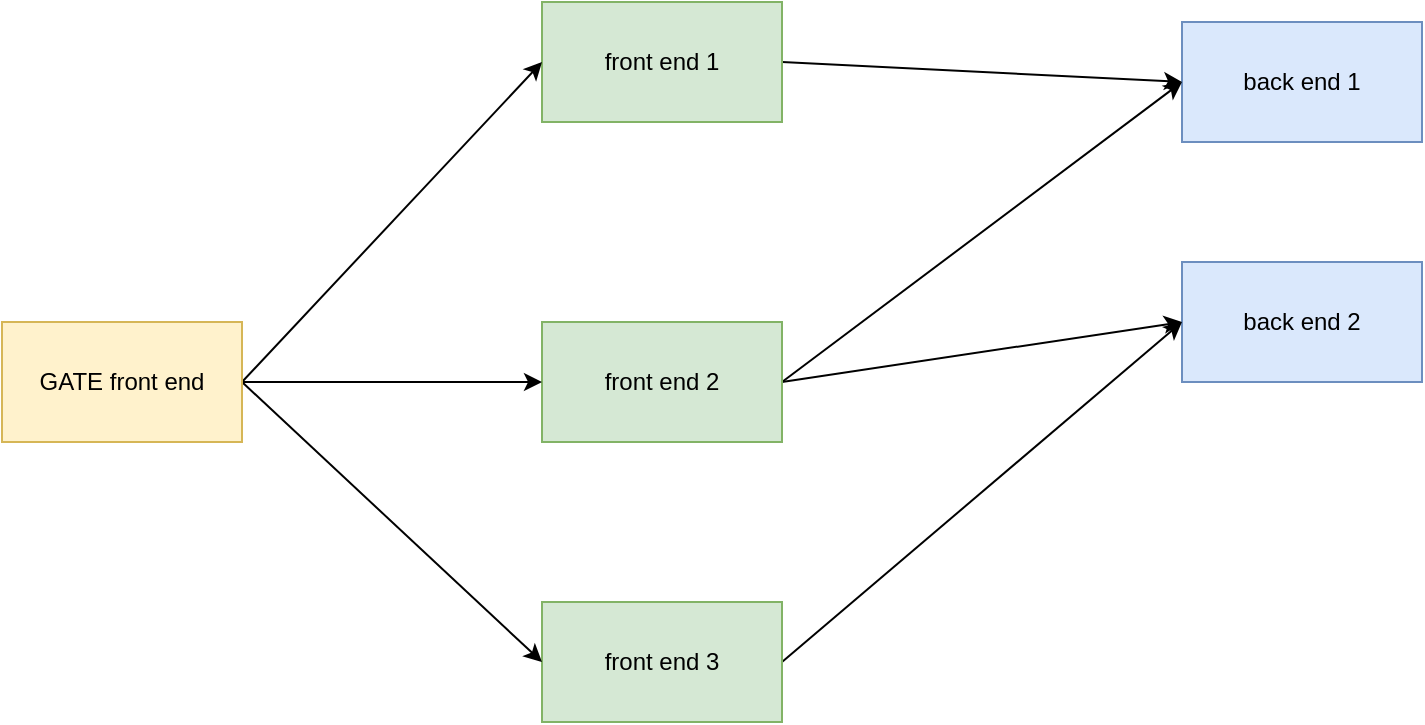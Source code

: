 <mxfile version="20.3.0" type="device"><diagram id="F1rdxDywV1oo6apbnqzR" name="Page-1"><mxGraphModel dx="1830" dy="648" grid="1" gridSize="10" guides="1" tooltips="1" connect="1" arrows="1" fold="1" page="1" pageScale="1" pageWidth="850" pageHeight="1100" math="0" shadow="0"><root><mxCell id="0"/><mxCell id="1" parent="0"/><mxCell id="BZh8JB5hy1CetAVVIuxf-1" value="back end 1" style="rounded=0;whiteSpace=wrap;html=1;fillColor=#dae8fc;strokeColor=#6c8ebf;" parent="1" vertex="1"><mxGeometry x="560" y="160" width="120" height="60" as="geometry"/></mxCell><mxCell id="BZh8JB5hy1CetAVVIuxf-2" value="back end 2" style="rounded=0;whiteSpace=wrap;html=1;fillColor=#dae8fc;strokeColor=#6c8ebf;" parent="1" vertex="1"><mxGeometry x="560" y="280" width="120" height="60" as="geometry"/></mxCell><mxCell id="BZh8JB5hy1CetAVVIuxf-9" style="edgeStyle=none;rounded=0;orthogonalLoop=1;jettySize=auto;html=1;exitX=1;exitY=0.5;exitDx=0;exitDy=0;entryX=0;entryY=0.5;entryDx=0;entryDy=0;" parent="1" source="BZh8JB5hy1CetAVVIuxf-3" target="BZh8JB5hy1CetAVVIuxf-1" edge="1"><mxGeometry relative="1" as="geometry"/></mxCell><mxCell id="BZh8JB5hy1CetAVVIuxf-3" value="front end 1" style="rounded=0;whiteSpace=wrap;html=1;fillColor=#d5e8d4;strokeColor=#82b366;" parent="1" vertex="1"><mxGeometry x="240" y="150" width="120" height="60" as="geometry"/></mxCell><mxCell id="BZh8JB5hy1CetAVVIuxf-7" style="edgeStyle=none;rounded=0;orthogonalLoop=1;jettySize=auto;html=1;exitX=1;exitY=0.5;exitDx=0;exitDy=0;" parent="1" source="BZh8JB5hy1CetAVVIuxf-4" edge="1"><mxGeometry relative="1" as="geometry"><mxPoint x="560" y="310" as="targetPoint"/></mxGeometry></mxCell><mxCell id="BZh8JB5hy1CetAVVIuxf-8" style="edgeStyle=none;rounded=0;orthogonalLoop=1;jettySize=auto;html=1;exitX=1;exitY=0.5;exitDx=0;exitDy=0;entryX=0;entryY=0.5;entryDx=0;entryDy=0;" parent="1" source="BZh8JB5hy1CetAVVIuxf-4" target="BZh8JB5hy1CetAVVIuxf-1" edge="1"><mxGeometry relative="1" as="geometry"/></mxCell><mxCell id="BZh8JB5hy1CetAVVIuxf-4" value="front end 2" style="rounded=0;whiteSpace=wrap;html=1;fillColor=#d5e8d4;strokeColor=#82b366;" parent="1" vertex="1"><mxGeometry x="240" y="310" width="120" height="60" as="geometry"/></mxCell><mxCell id="BZh8JB5hy1CetAVVIuxf-6" style="edgeStyle=none;rounded=0;orthogonalLoop=1;jettySize=auto;html=1;exitX=1;exitY=0.5;exitDx=0;exitDy=0;entryX=0;entryY=0.5;entryDx=0;entryDy=0;" parent="1" source="BZh8JB5hy1CetAVVIuxf-5" target="BZh8JB5hy1CetAVVIuxf-2" edge="1"><mxGeometry relative="1" as="geometry"/></mxCell><mxCell id="BZh8JB5hy1CetAVVIuxf-5" value="front end 3" style="rounded=0;whiteSpace=wrap;html=1;fillColor=#d5e8d4;strokeColor=#82b366;" parent="1" vertex="1"><mxGeometry x="240" y="450" width="120" height="60" as="geometry"/></mxCell><mxCell id="BZh8JB5hy1CetAVVIuxf-11" style="edgeStyle=none;rounded=0;orthogonalLoop=1;jettySize=auto;html=1;exitX=1;exitY=0.5;exitDx=0;exitDy=0;entryX=0;entryY=0.5;entryDx=0;entryDy=0;" parent="1" source="BZh8JB5hy1CetAVVIuxf-10" target="BZh8JB5hy1CetAVVIuxf-3" edge="1"><mxGeometry relative="1" as="geometry"/></mxCell><mxCell id="BZh8JB5hy1CetAVVIuxf-12" style="edgeStyle=none;rounded=0;orthogonalLoop=1;jettySize=auto;html=1;exitX=1;exitY=0.5;exitDx=0;exitDy=0;entryX=0;entryY=0.5;entryDx=0;entryDy=0;" parent="1" source="BZh8JB5hy1CetAVVIuxf-10" target="BZh8JB5hy1CetAVVIuxf-4" edge="1"><mxGeometry relative="1" as="geometry"/></mxCell><mxCell id="BZh8JB5hy1CetAVVIuxf-13" style="edgeStyle=none;rounded=0;orthogonalLoop=1;jettySize=auto;html=1;exitX=1;exitY=0.5;exitDx=0;exitDy=0;entryX=0;entryY=0.5;entryDx=0;entryDy=0;" parent="1" source="BZh8JB5hy1CetAVVIuxf-10" target="BZh8JB5hy1CetAVVIuxf-5" edge="1"><mxGeometry relative="1" as="geometry"/></mxCell><mxCell id="BZh8JB5hy1CetAVVIuxf-10" value="GATE front end" style="rounded=0;whiteSpace=wrap;html=1;fillColor=#fff2cc;strokeColor=#d6b656;" parent="1" vertex="1"><mxGeometry x="-30" y="310" width="120" height="60" as="geometry"/></mxCell></root></mxGraphModel></diagram></mxfile>